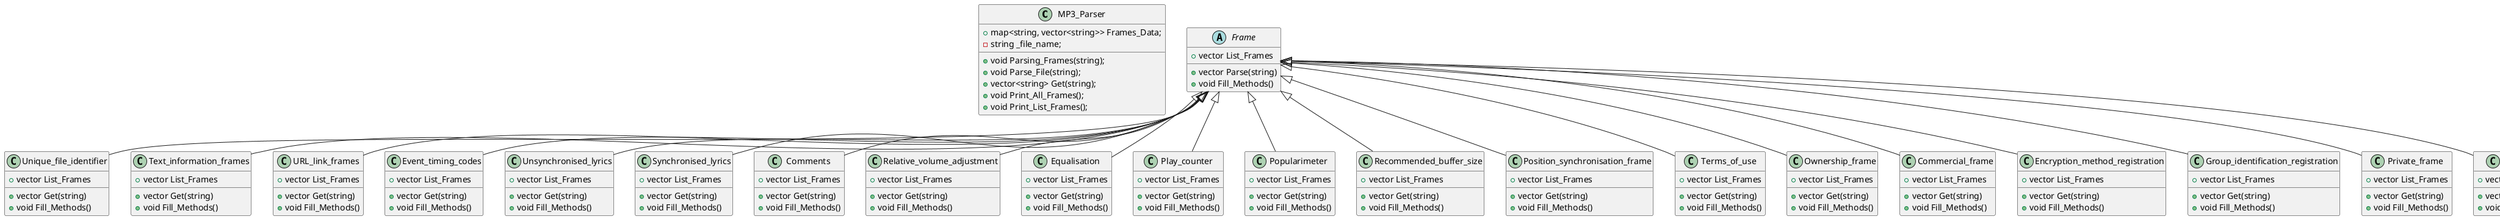 @startuml
'https://plantuml.com/class-diagramну типа

class MP3_Parser {
    +void Parsing_Frames(string);
    +void Parse_File(string);
    +vector<string> Get(string);
    +void Print_All_Frames();
    +void Print_List_Frames();

    +map<string, vector<string>> Frames_Data;
    -string _file_name;
}

abstract class Frame {
    +vector Parse(string)
    +vector List_Frames
    +void Fill_Methods()
}

Frame <|-- Unique_file_identifier
class Unique_file_identifier {
    +vector Get(string)
    +vector List_Frames
    +void Fill_Methods()
}

Frame <|--    Text_information_frames
class Text_information_frames {
    +vector Get(string)
    +vector List_Frames
    +void Fill_Methods()
}

Frame <|--    URL_link_frames
class URL_link_frames {
    +vector Get(string)
    +vector List_Frames
    +void Fill_Methods()
}

Frame <|--    Event_timing_codes
class Event_timing_codes {
    +vector Get(string)
    +vector List_Frames
    +void Fill_Methods()
}

Frame <|--    Unsynchronised_lyrics
class Unsynchronised_lyrics {
    +vector Get(string)
    +vector List_Frames
    +void Fill_Methods()
}

Frame <|--    Synchronised_lyrics
class Synchronised_lyrics {
    +vector Get(string)
    +vector List_Frames
    +void Fill_Methods()
}

Frame <|--    Comments
class Comments {
    +vector Get(string)
    +vector List_Frames
    +void Fill_Methods()
}

Frame <|--    Relative_volume_adjustment
class Relative_volume_adjustment {
    +vector Get(string)
    +vector List_Frames
    +void Fill_Methods()
}

Frame <|--    Equalisation
class Equalisation {
    +vector Get(string)
    +vector List_Frames
    +void Fill_Methods()
}

Frame <|--    Play_counter
class Play_counter {
    +vector Get(string)
    +vector List_Frames
    +void Fill_Methods()
}

Frame <|--    Popularimeter
class Popularimeter {
    +vector Get(string)
    +vector List_Frames
    +void Fill_Methods()
}

Frame <|--    Recommended_buffer_size
class Recommended_buffer_size {
    +vector Get(string)
    +vector List_Frames
    +void Fill_Methods()
}

Frame <|--    Position_synchronisation_frame
class Position_synchronisation_frame {
    +vector Get(string)
    +vector List_Frames
    +void Fill_Methods()
}

Frame <|--    Terms_of_use
class Terms_of_use {
    +vector Get(string)
    +vector List_Frames
    +void Fill_Methods()
}

Frame <|--    Ownership_frame
class Ownership_frame {
    +vector Get(string)
    +vector List_Frames
    +void Fill_Methods()
}

Frame <|--    Commercial_frame
class Commercial_frame {
    +vector Get(string)
    +vector List_Frames
    +void Fill_Methods()
}

Frame <|--    Encryption_method_registration
class Encryption_method_registration {
    +vector Get(string)
    +vector List_Frames
    +void Fill_Methods()
}

Frame <|--    Group_identification_registration
class Group_identification_registration {
    +vector Get(string)
    +vector List_Frames
    +void Fill_Methods()
}

Frame <|--    Private_frame
class Private_frame {
    +vector Get(string)
    +vector List_Frames
    +void Fill_Methods()
}

Frame <|--    Seek_frame
class Seek_frame {
    +vector Get(string)
    +vector List_Frames
    +void Fill_Methods()
}

@enduml